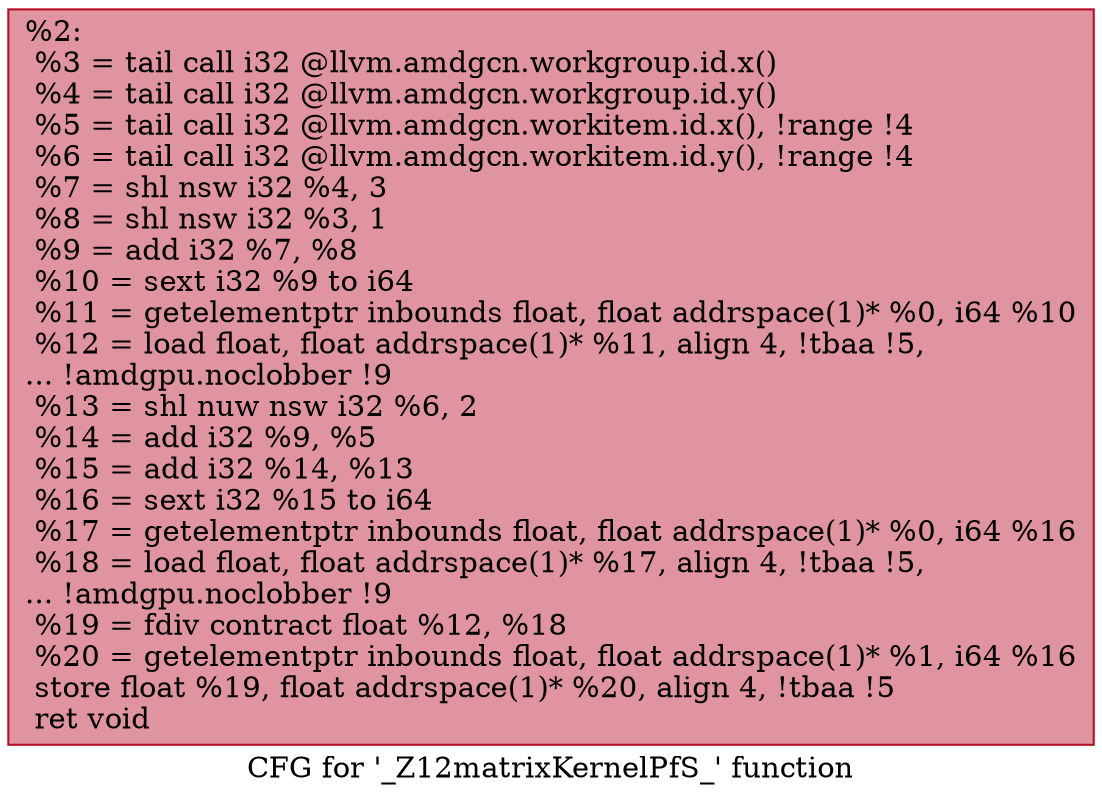digraph "CFG for '_Z12matrixKernelPfS_' function" {
	label="CFG for '_Z12matrixKernelPfS_' function";

	Node0x4dc3f90 [shape=record,color="#b70d28ff", style=filled, fillcolor="#b70d2870",label="{%2:\l  %3 = tail call i32 @llvm.amdgcn.workgroup.id.x()\l  %4 = tail call i32 @llvm.amdgcn.workgroup.id.y()\l  %5 = tail call i32 @llvm.amdgcn.workitem.id.x(), !range !4\l  %6 = tail call i32 @llvm.amdgcn.workitem.id.y(), !range !4\l  %7 = shl nsw i32 %4, 3\l  %8 = shl nsw i32 %3, 1\l  %9 = add i32 %7, %8\l  %10 = sext i32 %9 to i64\l  %11 = getelementptr inbounds float, float addrspace(1)* %0, i64 %10\l  %12 = load float, float addrspace(1)* %11, align 4, !tbaa !5,\l... !amdgpu.noclobber !9\l  %13 = shl nuw nsw i32 %6, 2\l  %14 = add i32 %9, %5\l  %15 = add i32 %14, %13\l  %16 = sext i32 %15 to i64\l  %17 = getelementptr inbounds float, float addrspace(1)* %0, i64 %16\l  %18 = load float, float addrspace(1)* %17, align 4, !tbaa !5,\l... !amdgpu.noclobber !9\l  %19 = fdiv contract float %12, %18\l  %20 = getelementptr inbounds float, float addrspace(1)* %1, i64 %16\l  store float %19, float addrspace(1)* %20, align 4, !tbaa !5\l  ret void\l}"];
}
